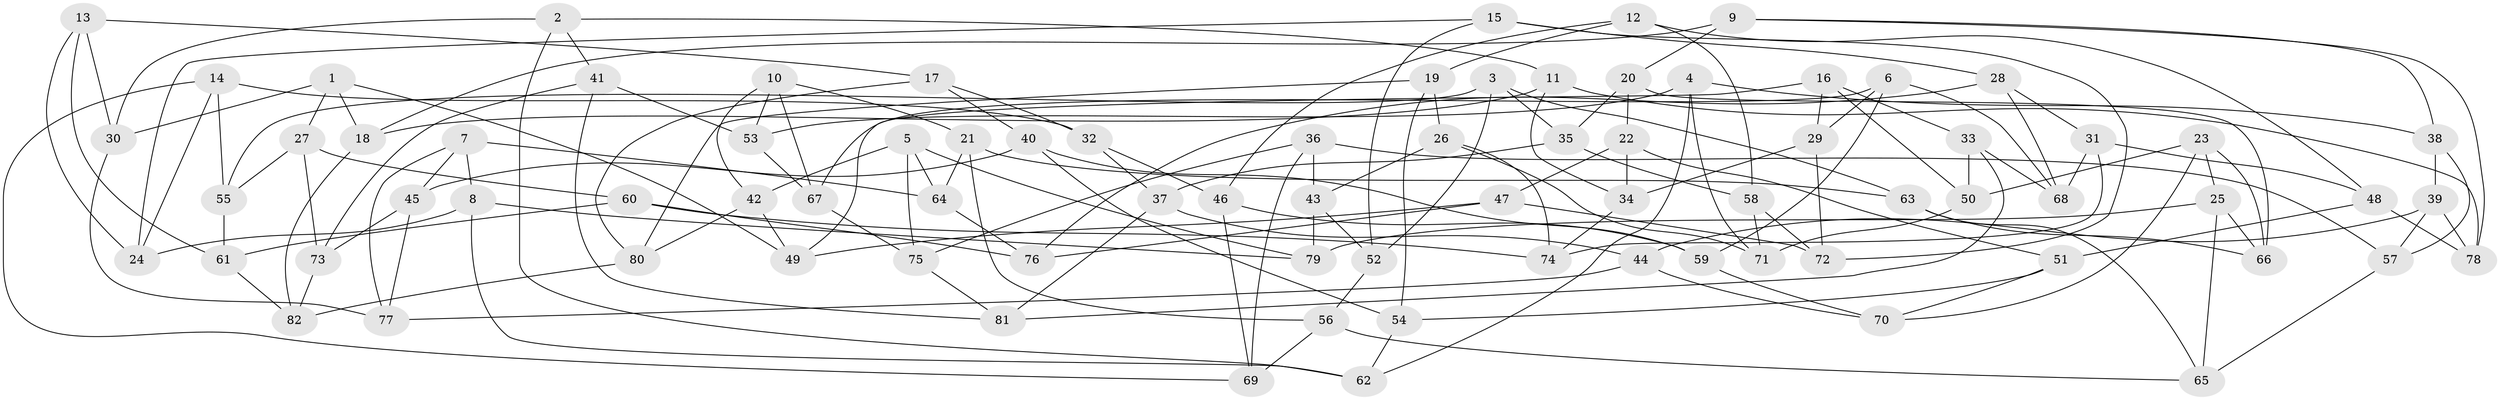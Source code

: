 // coarse degree distribution, {6: 0.4897959183673469, 5: 0.1836734693877551, 4: 0.2653061224489796, 3: 0.061224489795918366}
// Generated by graph-tools (version 1.1) at 2025/52/02/27/25 19:52:32]
// undirected, 82 vertices, 164 edges
graph export_dot {
graph [start="1"]
  node [color=gray90,style=filled];
  1;
  2;
  3;
  4;
  5;
  6;
  7;
  8;
  9;
  10;
  11;
  12;
  13;
  14;
  15;
  16;
  17;
  18;
  19;
  20;
  21;
  22;
  23;
  24;
  25;
  26;
  27;
  28;
  29;
  30;
  31;
  32;
  33;
  34;
  35;
  36;
  37;
  38;
  39;
  40;
  41;
  42;
  43;
  44;
  45;
  46;
  47;
  48;
  49;
  50;
  51;
  52;
  53;
  54;
  55;
  56;
  57;
  58;
  59;
  60;
  61;
  62;
  63;
  64;
  65;
  66;
  67;
  68;
  69;
  70;
  71;
  72;
  73;
  74;
  75;
  76;
  77;
  78;
  79;
  80;
  81;
  82;
  1 -- 49;
  1 -- 30;
  1 -- 27;
  1 -- 18;
  2 -- 41;
  2 -- 11;
  2 -- 30;
  2 -- 62;
  3 -- 63;
  3 -- 52;
  3 -- 55;
  3 -- 35;
  4 -- 71;
  4 -- 38;
  4 -- 62;
  4 -- 53;
  5 -- 42;
  5 -- 79;
  5 -- 75;
  5 -- 64;
  6 -- 68;
  6 -- 29;
  6 -- 67;
  6 -- 59;
  7 -- 77;
  7 -- 64;
  7 -- 8;
  7 -- 45;
  8 -- 79;
  8 -- 62;
  8 -- 24;
  9 -- 18;
  9 -- 20;
  9 -- 78;
  9 -- 38;
  10 -- 67;
  10 -- 21;
  10 -- 42;
  10 -- 53;
  11 -- 78;
  11 -- 18;
  11 -- 34;
  12 -- 58;
  12 -- 19;
  12 -- 48;
  12 -- 46;
  13 -- 17;
  13 -- 30;
  13 -- 24;
  13 -- 61;
  14 -- 69;
  14 -- 24;
  14 -- 55;
  14 -- 32;
  15 -- 52;
  15 -- 24;
  15 -- 28;
  15 -- 72;
  16 -- 29;
  16 -- 33;
  16 -- 49;
  16 -- 50;
  17 -- 40;
  17 -- 80;
  17 -- 32;
  18 -- 82;
  19 -- 26;
  19 -- 54;
  19 -- 80;
  20 -- 35;
  20 -- 66;
  20 -- 22;
  21 -- 56;
  21 -- 63;
  21 -- 64;
  22 -- 34;
  22 -- 51;
  22 -- 47;
  23 -- 50;
  23 -- 25;
  23 -- 66;
  23 -- 70;
  25 -- 79;
  25 -- 65;
  25 -- 66;
  26 -- 74;
  26 -- 43;
  26 -- 71;
  27 -- 73;
  27 -- 60;
  27 -- 55;
  28 -- 68;
  28 -- 76;
  28 -- 31;
  29 -- 72;
  29 -- 34;
  30 -- 77;
  31 -- 68;
  31 -- 48;
  31 -- 74;
  32 -- 46;
  32 -- 37;
  33 -- 68;
  33 -- 50;
  33 -- 81;
  34 -- 74;
  35 -- 58;
  35 -- 37;
  36 -- 75;
  36 -- 57;
  36 -- 43;
  36 -- 69;
  37 -- 44;
  37 -- 81;
  38 -- 57;
  38 -- 39;
  39 -- 57;
  39 -- 78;
  39 -- 44;
  40 -- 45;
  40 -- 54;
  40 -- 59;
  41 -- 81;
  41 -- 53;
  41 -- 73;
  42 -- 80;
  42 -- 49;
  43 -- 79;
  43 -- 52;
  44 -- 77;
  44 -- 70;
  45 -- 77;
  45 -- 73;
  46 -- 69;
  46 -- 59;
  47 -- 76;
  47 -- 72;
  47 -- 49;
  48 -- 78;
  48 -- 51;
  50 -- 71;
  51 -- 70;
  51 -- 54;
  52 -- 56;
  53 -- 67;
  54 -- 62;
  55 -- 61;
  56 -- 69;
  56 -- 65;
  57 -- 65;
  58 -- 71;
  58 -- 72;
  59 -- 70;
  60 -- 61;
  60 -- 74;
  60 -- 76;
  61 -- 82;
  63 -- 66;
  63 -- 65;
  64 -- 76;
  67 -- 75;
  73 -- 82;
  75 -- 81;
  80 -- 82;
}
